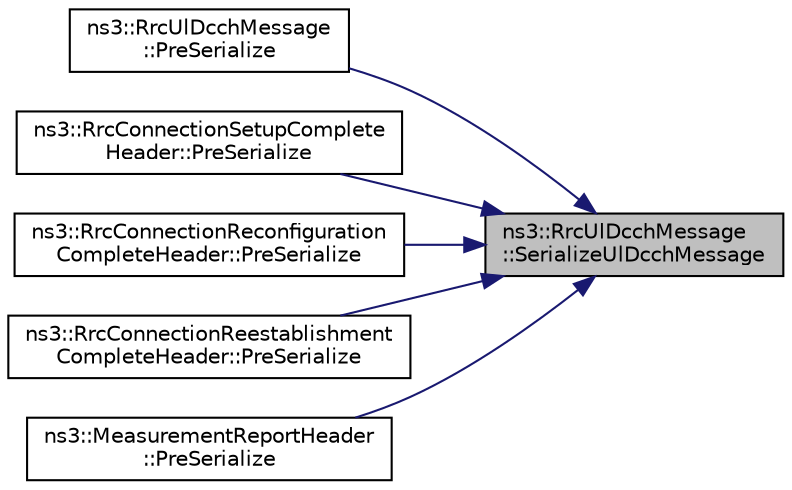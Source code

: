 digraph "ns3::RrcUlDcchMessage::SerializeUlDcchMessage"
{
 // LATEX_PDF_SIZE
  edge [fontname="Helvetica",fontsize="10",labelfontname="Helvetica",labelfontsize="10"];
  node [fontname="Helvetica",fontsize="10",shape=record];
  rankdir="RL";
  Node1 [label="ns3::RrcUlDcchMessage\l::SerializeUlDcchMessage",height=0.2,width=0.4,color="black", fillcolor="grey75", style="filled", fontcolor="black",tooltip="Serialize UL DCCH message function."];
  Node1 -> Node2 [dir="back",color="midnightblue",fontsize="10",style="solid",fontname="Helvetica"];
  Node2 [label="ns3::RrcUlDcchMessage\l::PreSerialize",height=0.2,width=0.4,color="black", fillcolor="white", style="filled",URL="$classns3_1_1_rrc_ul_dcch_message.html#a96f0ff94bce2544a488d10f67d024ecb",tooltip="This function serializes class attributes to m_serializationResult local Buffer."];
  Node1 -> Node3 [dir="back",color="midnightblue",fontsize="10",style="solid",fontname="Helvetica"];
  Node3 [label="ns3::RrcConnectionSetupComplete\lHeader::PreSerialize",height=0.2,width=0.4,color="black", fillcolor="white", style="filled",URL="$classns3_1_1_rrc_connection_setup_complete_header.html#a78ce5b74bd4352fdaf590b60ceeab93c",tooltip="This function serializes class attributes to m_serializationResult local Buffer."];
  Node1 -> Node4 [dir="back",color="midnightblue",fontsize="10",style="solid",fontname="Helvetica"];
  Node4 [label="ns3::RrcConnectionReconfiguration\lCompleteHeader::PreSerialize",height=0.2,width=0.4,color="black", fillcolor="white", style="filled",URL="$classns3_1_1_rrc_connection_reconfiguration_complete_header.html#aea4c9a611807acedfd52ba33a126da84",tooltip="This function serializes class attributes to m_serializationResult local Buffer."];
  Node1 -> Node5 [dir="back",color="midnightblue",fontsize="10",style="solid",fontname="Helvetica"];
  Node5 [label="ns3::RrcConnectionReestablishment\lCompleteHeader::PreSerialize",height=0.2,width=0.4,color="black", fillcolor="white", style="filled",URL="$classns3_1_1_rrc_connection_reestablishment_complete_header.html#aec0d406bdb041dac0fbdfefbecb7322c",tooltip="This function serializes class attributes to m_serializationResult local Buffer."];
  Node1 -> Node6 [dir="back",color="midnightblue",fontsize="10",style="solid",fontname="Helvetica"];
  Node6 [label="ns3::MeasurementReportHeader\l::PreSerialize",height=0.2,width=0.4,color="black", fillcolor="white", style="filled",URL="$classns3_1_1_measurement_report_header.html#a307be90151d3f52c9e506030d899758f",tooltip="This function serializes class attributes to m_serializationResult local Buffer."];
}
